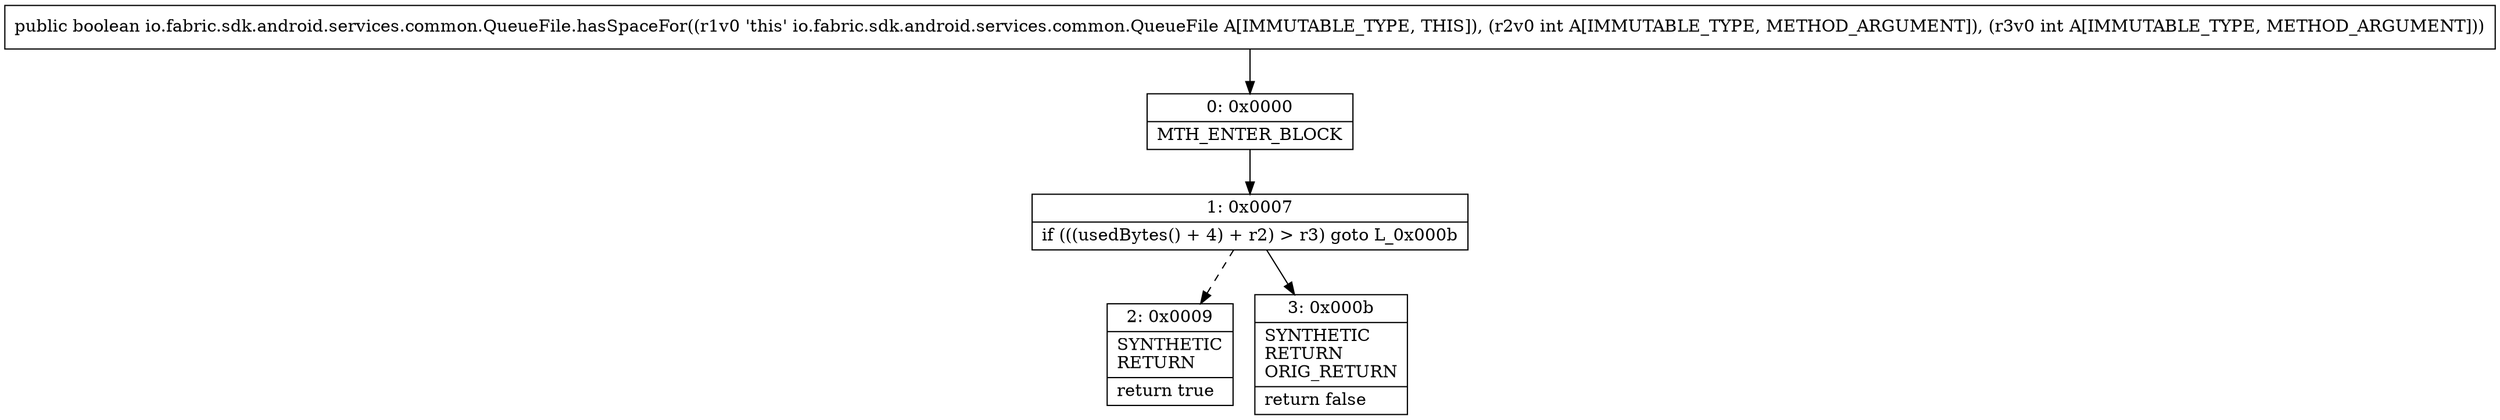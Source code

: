 digraph "CFG forio.fabric.sdk.android.services.common.QueueFile.hasSpaceFor(II)Z" {
Node_0 [shape=record,label="{0\:\ 0x0000|MTH_ENTER_BLOCK\l}"];
Node_1 [shape=record,label="{1\:\ 0x0007|if (((usedBytes() + 4) + r2) \> r3) goto L_0x000b\l}"];
Node_2 [shape=record,label="{2\:\ 0x0009|SYNTHETIC\lRETURN\l|return true\l}"];
Node_3 [shape=record,label="{3\:\ 0x000b|SYNTHETIC\lRETURN\lORIG_RETURN\l|return false\l}"];
MethodNode[shape=record,label="{public boolean io.fabric.sdk.android.services.common.QueueFile.hasSpaceFor((r1v0 'this' io.fabric.sdk.android.services.common.QueueFile A[IMMUTABLE_TYPE, THIS]), (r2v0 int A[IMMUTABLE_TYPE, METHOD_ARGUMENT]), (r3v0 int A[IMMUTABLE_TYPE, METHOD_ARGUMENT])) }"];
MethodNode -> Node_0;
Node_0 -> Node_1;
Node_1 -> Node_2[style=dashed];
Node_1 -> Node_3;
}


